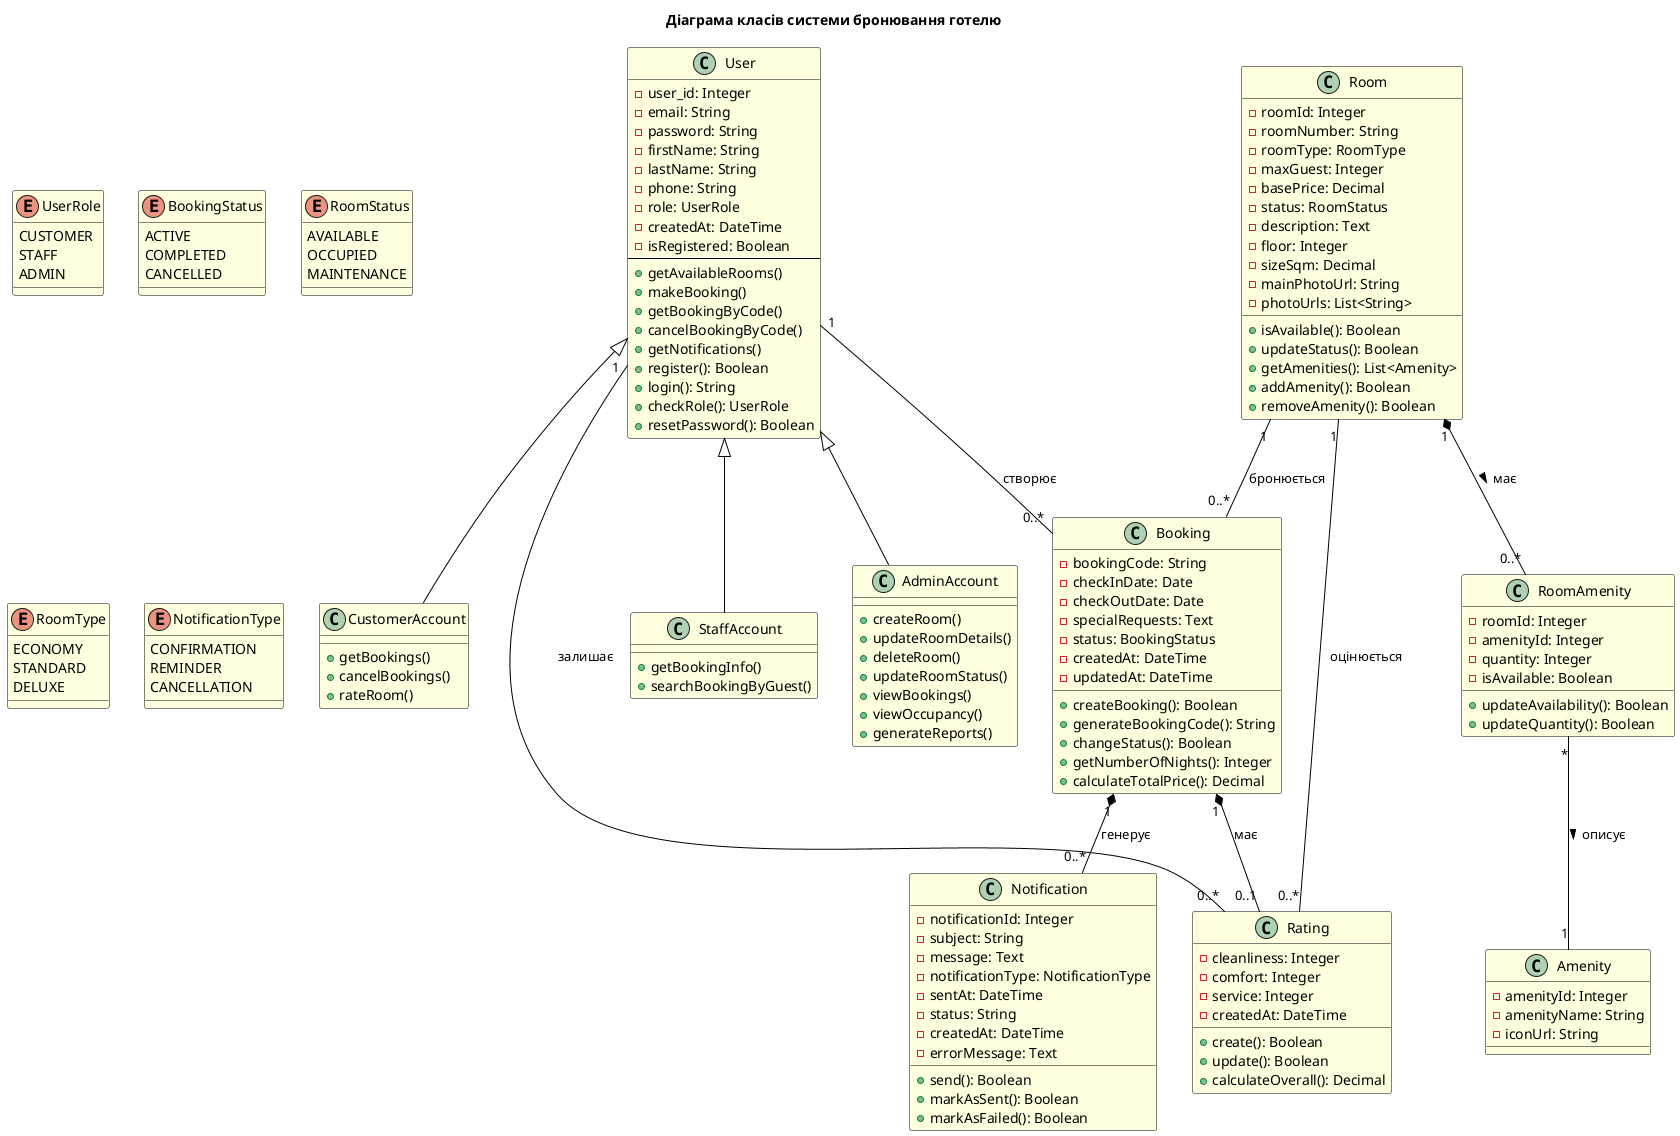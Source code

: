 @startuml
title Діаграма класів системи бронювання готелю

skinparam class {
    BackgroundColor LightYellow
    ArrowColor Black
    BorderColor Black
}

enum UserRole {
    CUSTOMER
    STAFF
    ADMIN
}

enum BookingStatus {
    ACTIVE
    COMPLETED
    CANCELLED
}

enum RoomStatus {
    AVAILABLE
    OCCUPIED
    MAINTENANCE
}

enum RoomType {
    ECONOMY
    STANDARD
    DELUXE
}

enum NotificationType {
    CONFIRMATION
    REMINDER
    CANCELLATION
}


' Класи системи
class User {
    - user_id: Integer
    - email: String
    - password: String
    - firstName: String
    - lastName: String
    - phone: String
    - role: UserRole
    - createdAt: DateTime
    - isRegistered: Boolean
    --
    + getAvailableRooms()
    + makeBooking()
    + getBookingByCode()
    + cancelBookingByCode()
    + getNotifications()
    + register(): Boolean
    + login(): String
    + checkRole(): UserRole
    + resetPassword(): Boolean
}

class CustomerAccount {
    + getBookings()
    + cancelBookings()
    + rateRoom()
}

class StaffAccount {
    + getBookingInfo()
    + searchBookingByGuest()
}

class AdminAccount {
    + createRoom()
    + updateRoomDetails()
    + deleteRoom()
    + updateRoomStatus()
    + viewBookings()
    + viewOccupancy()
    + generateReports()
}

class Room {
    - roomId: Integer
    - roomNumber: String
    - roomType: RoomType
    - maxGuest: Integer
    - basePrice: Decimal
    - status: RoomStatus
    - description: Text
    - floor: Integer
    - sizeSqm: Decimal
    - mainPhotoUrl: String
    - photoUrls: List<String>
    __
    + isAvailable(): Boolean
    + updateStatus(): Boolean
    + getAmenities(): List<Amenity>
    + addAmenity(): Boolean
    + removeAmenity(): Boolean
}

class Amenity {
    - amenityId: Integer
    - amenityName: String
    - iconUrl: String
}

class RoomAmenity {
    - roomId: Integer
    - amenityId: Integer
    - quantity: Integer
    - isAvailable: Boolean
    __
    + updateAvailability(): Boolean
    + updateQuantity(): Boolean
}

class Booking {
    - bookingCode: String
    - checkInDate: Date
    - checkOutDate: Date
    - specialRequests: Text
    - status: BookingStatus
    - createdAt: DateTime
    - updatedAt: DateTime
    __
    + createBooking(): Boolean
    + generateBookingCode(): String
    + changeStatus(): Boolean
    + getNumberOfNights(): Integer
    + calculateTotalPrice(): Decimal
}

class Rating {
    - cleanliness: Integer
    - comfort: Integer
    - service: Integer
    - createdAt: DateTime
    __
    + create(): Boolean
    + update(): Boolean
    + calculateOverall(): Decimal
}

class Notification {
    - notificationId: Integer
    - subject: String
    - message: Text
    - notificationType: NotificationType
    - sentAt: DateTime
    - status: String
    - createdAt: DateTime
    - errorMessage: Text
    __
    + send(): Boolean
    + markAsSent(): Boolean
    + markAsFailed(): Boolean
}


' Відношення між класами
User "1" -- "0..*" Booking : створює
Room "1" -- "0..*" Booking : бронюється
Room "1" *-- "0..*" RoomAmenity : має >
RoomAmenity "*" -- "1" Amenity : описує >
Booking "1" *-- "0..*" Notification : генерує
Booking "1" *-- "0..1" Rating : має
Room "1" -- "0..*" Rating : оцінюється
User "1" -- "0..*" Rating : залишає

User <|-- CustomerAccount
User <|-- StaffAccount
User <|-- AdminAccount

@enduml